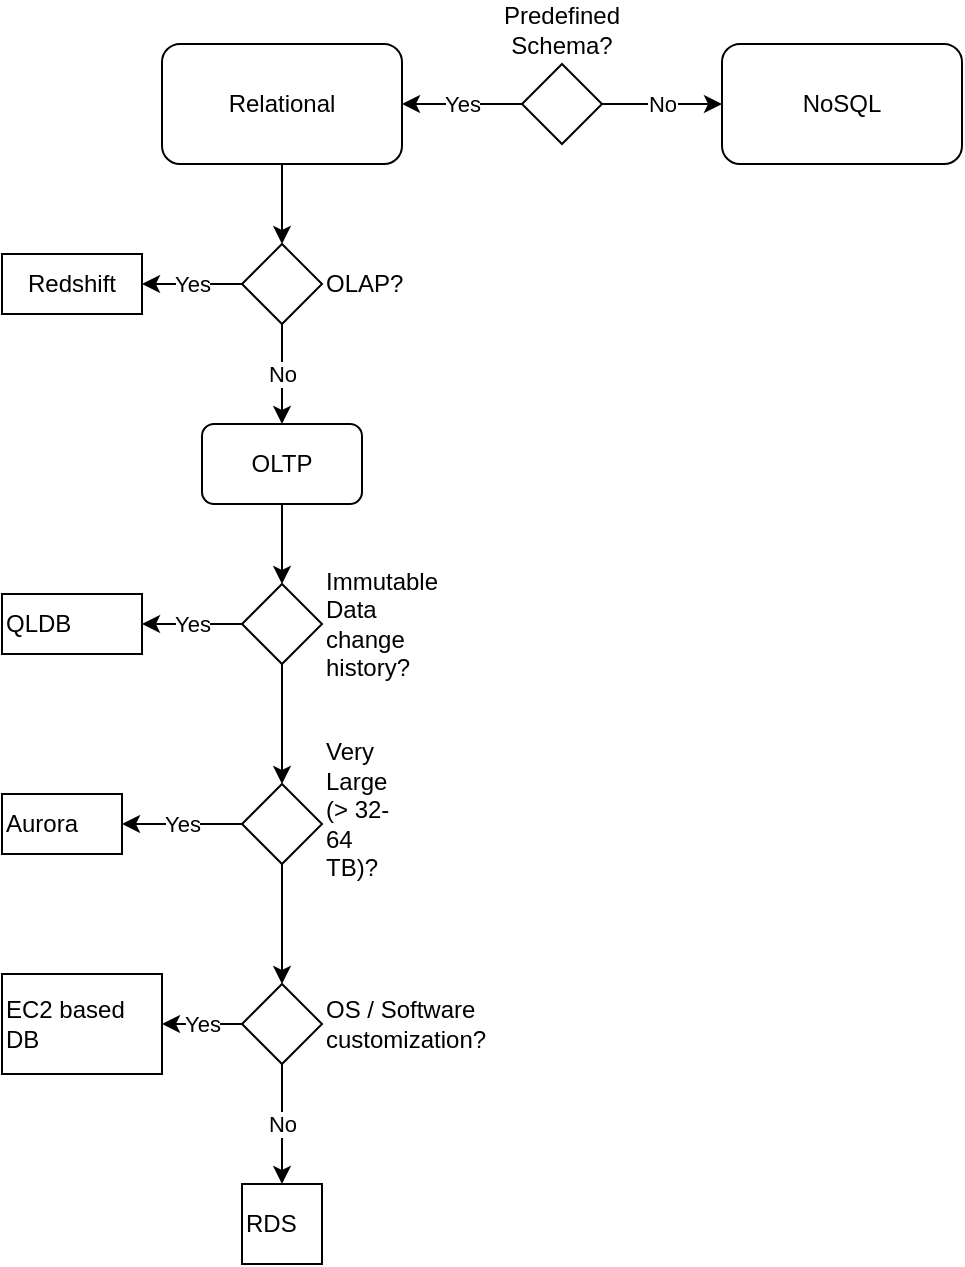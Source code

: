 <mxfile version="24.7.6">
  <diagram name="Page-1" id="jd0etdChw4CgCLR3pUzL">
    <mxGraphModel dx="1361" dy="846" grid="1" gridSize="10" guides="1" tooltips="1" connect="1" arrows="1" fold="1" page="1" pageScale="1" pageWidth="850" pageHeight="1100" math="0" shadow="0">
      <root>
        <mxCell id="0" />
        <mxCell id="1" parent="0" />
        <mxCell id="xvzDZBGONLsCDQveTrmT-5" value="Yes" style="edgeStyle=orthogonalEdgeStyle;rounded=0;orthogonalLoop=1;jettySize=auto;html=1;" edge="1" parent="1" source="xvzDZBGONLsCDQveTrmT-2" target="xvzDZBGONLsCDQveTrmT-4">
          <mxGeometry relative="1" as="geometry" />
        </mxCell>
        <mxCell id="xvzDZBGONLsCDQveTrmT-7" value="No" style="edgeStyle=orthogonalEdgeStyle;rounded=0;orthogonalLoop=1;jettySize=auto;html=1;entryX=0;entryY=0.5;entryDx=0;entryDy=0;" edge="1" parent="1" source="xvzDZBGONLsCDQveTrmT-2" target="xvzDZBGONLsCDQveTrmT-6">
          <mxGeometry relative="1" as="geometry" />
        </mxCell>
        <mxCell id="xvzDZBGONLsCDQveTrmT-2" value="Predefined Schema?" style="rhombus;whiteSpace=wrap;html=1;labelPosition=center;verticalLabelPosition=top;align=center;verticalAlign=bottom;" vertex="1" parent="1">
          <mxGeometry x="380" y="110" width="40" height="40" as="geometry" />
        </mxCell>
        <mxCell id="xvzDZBGONLsCDQveTrmT-10" style="edgeStyle=orthogonalEdgeStyle;rounded=0;orthogonalLoop=1;jettySize=auto;html=1;" edge="1" parent="1" source="xvzDZBGONLsCDQveTrmT-4" target="xvzDZBGONLsCDQveTrmT-8">
          <mxGeometry relative="1" as="geometry" />
        </mxCell>
        <mxCell id="xvzDZBGONLsCDQveTrmT-4" value="Relational" style="rounded=1;whiteSpace=wrap;html=1;" vertex="1" parent="1">
          <mxGeometry x="200" y="100" width="120" height="60" as="geometry" />
        </mxCell>
        <mxCell id="xvzDZBGONLsCDQveTrmT-6" value="NoSQL" style="rounded=1;whiteSpace=wrap;html=1;" vertex="1" parent="1">
          <mxGeometry x="480" y="100" width="120" height="60" as="geometry" />
        </mxCell>
        <mxCell id="xvzDZBGONLsCDQveTrmT-12" value="Yes" style="edgeStyle=orthogonalEdgeStyle;rounded=0;orthogonalLoop=1;jettySize=auto;html=1;" edge="1" parent="1" source="xvzDZBGONLsCDQveTrmT-8" target="xvzDZBGONLsCDQveTrmT-11">
          <mxGeometry relative="1" as="geometry" />
        </mxCell>
        <mxCell id="xvzDZBGONLsCDQveTrmT-14" value="No" style="edgeStyle=orthogonalEdgeStyle;rounded=0;orthogonalLoop=1;jettySize=auto;html=1;entryX=0.5;entryY=0;entryDx=0;entryDy=0;" edge="1" parent="1" source="xvzDZBGONLsCDQveTrmT-8" target="xvzDZBGONLsCDQveTrmT-13">
          <mxGeometry relative="1" as="geometry" />
        </mxCell>
        <mxCell id="xvzDZBGONLsCDQveTrmT-8" value="OLAP?" style="rhombus;whiteSpace=wrap;html=1;labelPosition=right;verticalLabelPosition=middle;align=left;verticalAlign=middle;" vertex="1" parent="1">
          <mxGeometry x="240" y="200" width="40" height="40" as="geometry" />
        </mxCell>
        <mxCell id="xvzDZBGONLsCDQveTrmT-11" value="Redshift" style="rounded=0;whiteSpace=wrap;html=1;" vertex="1" parent="1">
          <mxGeometry x="120" y="205" width="70" height="30" as="geometry" />
        </mxCell>
        <mxCell id="xvzDZBGONLsCDQveTrmT-17" style="edgeStyle=orthogonalEdgeStyle;rounded=0;orthogonalLoop=1;jettySize=auto;html=1;entryX=0.5;entryY=0;entryDx=0;entryDy=0;" edge="1" parent="1" source="xvzDZBGONLsCDQveTrmT-13" target="xvzDZBGONLsCDQveTrmT-15">
          <mxGeometry relative="1" as="geometry" />
        </mxCell>
        <mxCell id="xvzDZBGONLsCDQveTrmT-13" value="OLTP" style="rounded=1;whiteSpace=wrap;html=1;" vertex="1" parent="1">
          <mxGeometry x="220" y="290" width="80" height="40" as="geometry" />
        </mxCell>
        <mxCell id="xvzDZBGONLsCDQveTrmT-23" value="Yes" style="edgeStyle=orthogonalEdgeStyle;rounded=0;orthogonalLoop=1;jettySize=auto;html=1;" edge="1" parent="1" source="xvzDZBGONLsCDQveTrmT-15" target="xvzDZBGONLsCDQveTrmT-22">
          <mxGeometry relative="1" as="geometry" />
        </mxCell>
        <mxCell id="xvzDZBGONLsCDQveTrmT-25" value="" style="edgeStyle=orthogonalEdgeStyle;rounded=0;orthogonalLoop=1;jettySize=auto;html=1;" edge="1" parent="1" source="xvzDZBGONLsCDQveTrmT-15" target="xvzDZBGONLsCDQveTrmT-24">
          <mxGeometry relative="1" as="geometry" />
        </mxCell>
        <mxCell id="xvzDZBGONLsCDQveTrmT-15" value="Immutable Data change history?" style="rhombus;whiteSpace=wrap;html=1;labelPosition=right;verticalLabelPosition=middle;align=left;verticalAlign=middle;" vertex="1" parent="1">
          <mxGeometry x="240" y="370" width="40" height="40" as="geometry" />
        </mxCell>
        <mxCell id="xvzDZBGONLsCDQveTrmT-22" value="QLDB" style="whiteSpace=wrap;html=1;align=left;" vertex="1" parent="1">
          <mxGeometry x="120" y="375" width="70" height="30" as="geometry" />
        </mxCell>
        <mxCell id="xvzDZBGONLsCDQveTrmT-27" value="Yes" style="edgeStyle=orthogonalEdgeStyle;rounded=0;orthogonalLoop=1;jettySize=auto;html=1;" edge="1" parent="1" source="xvzDZBGONLsCDQveTrmT-24" target="xvzDZBGONLsCDQveTrmT-26">
          <mxGeometry relative="1" as="geometry" />
        </mxCell>
        <mxCell id="xvzDZBGONLsCDQveTrmT-30" style="edgeStyle=orthogonalEdgeStyle;rounded=0;orthogonalLoop=1;jettySize=auto;html=1;entryX=0.5;entryY=0;entryDx=0;entryDy=0;" edge="1" parent="1" source="xvzDZBGONLsCDQveTrmT-24" target="xvzDZBGONLsCDQveTrmT-28">
          <mxGeometry relative="1" as="geometry" />
        </mxCell>
        <mxCell id="xvzDZBGONLsCDQveTrmT-24" value="&lt;div&gt;Very Large (&amp;gt; 32-64 TB)?&lt;/div&gt;&lt;div&gt;&lt;br&gt;&lt;/div&gt;" style="rhombus;whiteSpace=wrap;html=1;align=left;labelPosition=right;verticalLabelPosition=middle;verticalAlign=middle;" vertex="1" parent="1">
          <mxGeometry x="240" y="470" width="40" height="40" as="geometry" />
        </mxCell>
        <mxCell id="xvzDZBGONLsCDQveTrmT-26" value="Aurora" style="whiteSpace=wrap;html=1;align=left;" vertex="1" parent="1">
          <mxGeometry x="120" y="475" width="60" height="30" as="geometry" />
        </mxCell>
        <mxCell id="xvzDZBGONLsCDQveTrmT-32" value="Yes" style="edgeStyle=orthogonalEdgeStyle;rounded=0;orthogonalLoop=1;jettySize=auto;html=1;" edge="1" parent="1" source="xvzDZBGONLsCDQveTrmT-28" target="xvzDZBGONLsCDQveTrmT-31">
          <mxGeometry relative="1" as="geometry" />
        </mxCell>
        <mxCell id="xvzDZBGONLsCDQveTrmT-34" value="No" style="edgeStyle=orthogonalEdgeStyle;rounded=0;orthogonalLoop=1;jettySize=auto;html=1;" edge="1" parent="1" source="xvzDZBGONLsCDQveTrmT-28" target="xvzDZBGONLsCDQveTrmT-33">
          <mxGeometry relative="1" as="geometry" />
        </mxCell>
        <mxCell id="xvzDZBGONLsCDQveTrmT-28" value="OS / Software customization?" style="rhombus;whiteSpace=wrap;html=1;align=left;labelPosition=right;verticalLabelPosition=middle;verticalAlign=middle;" vertex="1" parent="1">
          <mxGeometry x="240" y="570" width="40" height="40" as="geometry" />
        </mxCell>
        <mxCell id="xvzDZBGONLsCDQveTrmT-31" value="EC2 based DB" style="whiteSpace=wrap;html=1;align=left;" vertex="1" parent="1">
          <mxGeometry x="120" y="565" width="80" height="50" as="geometry" />
        </mxCell>
        <mxCell id="xvzDZBGONLsCDQveTrmT-33" value="RDS" style="whiteSpace=wrap;html=1;align=left;" vertex="1" parent="1">
          <mxGeometry x="240" y="670" width="40" height="40" as="geometry" />
        </mxCell>
      </root>
    </mxGraphModel>
  </diagram>
</mxfile>
